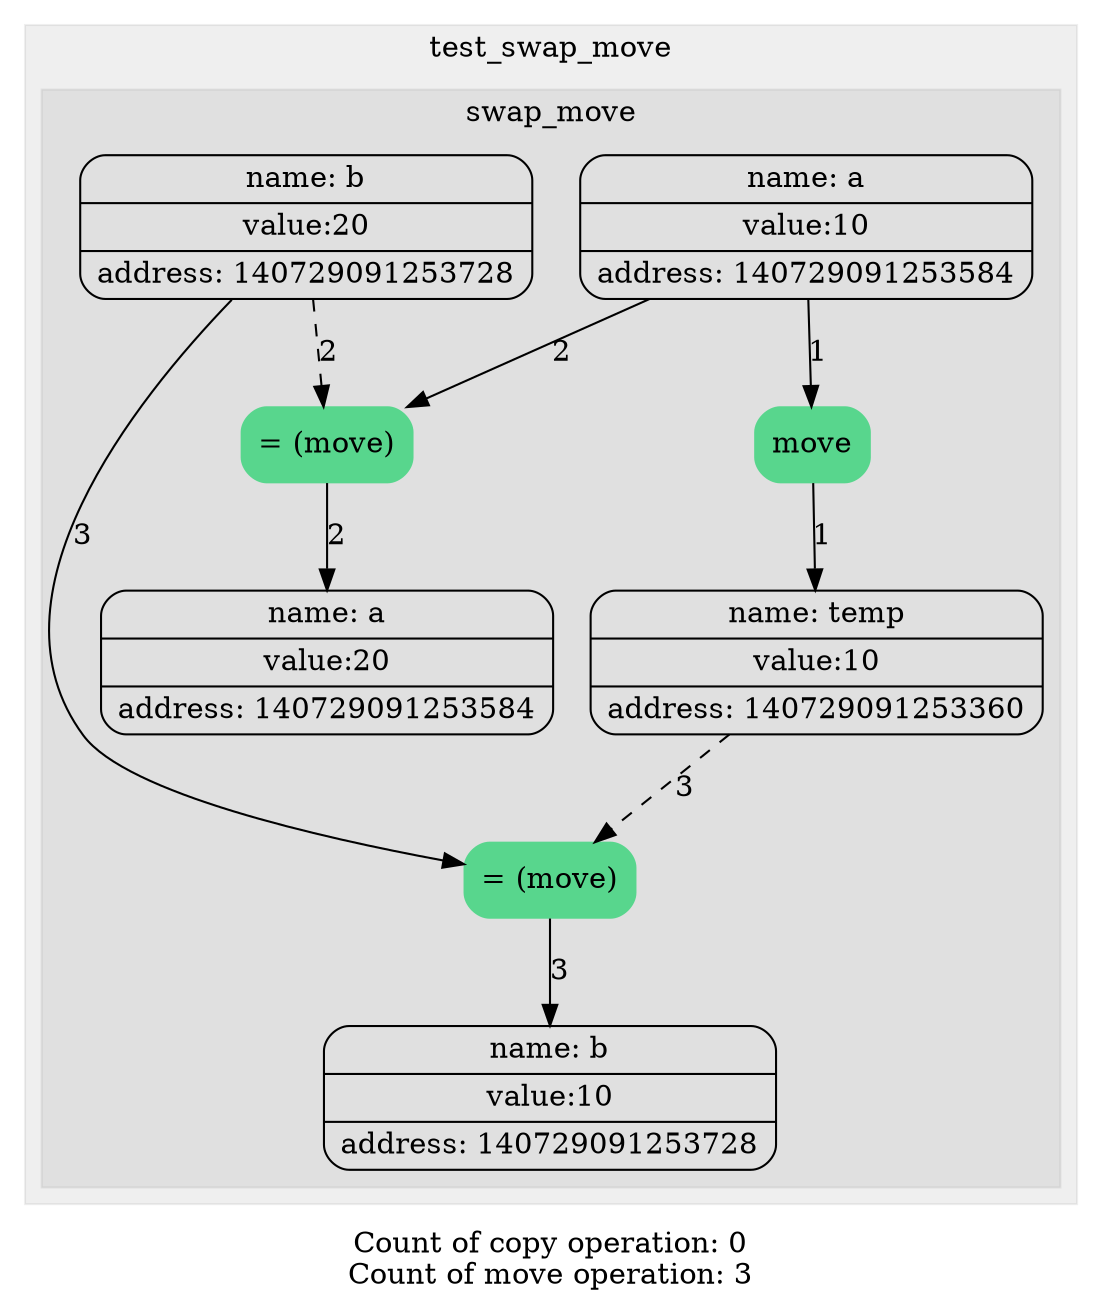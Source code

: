 digraph G{
trankdir=HR;
node[shape=Mrecord];

subgraph "cluster_0" {
label = test_swap_move;
style = filled
color = "#00000010";
1[label="{ {name: tmp0} | {value:10} | {address: 140729091253584}} " color=""style=""fontcolor=""];
1[label="{ {name: a} | {value:10} | {address: 140729091253584}} " color=""style=""fontcolor=""];
2[label="{ {name: tmp1} | {value:20} | {address: 140729091253728}} " color=""style=""fontcolor=""];
2[label="{ {name: b} | {value:20} | {address: 140729091253728}} " color=""style=""fontcolor=""];
subgraph "cluster_1" {
label = swap_move;
style = filled
color = "#00000010";
3[label = "move" color = "#58D68D" style = "filled" fontcolor = "" ];
edge[style = "" color = ""label = "1"fontcolor = ""]1->3;
4[label="{ {name: tmp2} | {value:10} | {address: 140729091253360}} " color=""style=""fontcolor=""];
edge[style = "" color = ""label = "1"fontcolor = ""]3->4;
4[label="{ {name: temp} | {value:10} | {address: 140729091253360}} " color=""style=""fontcolor=""];
5[label = "= (move)" color = "#58D68D" style = "filled" fontcolor = "" ];
edge[style = "" color = ""label = "2"fontcolor = ""]1->5;
edge[style = "dashed" color = ""label = "2"fontcolor = ""]2->5;
6[label="{ {name: a} | {value:20} | {address: 140729091253584}} " color=""style=""fontcolor=""];
edge[style = "" color = ""label = "2"fontcolor = ""]5->6;
7[label = "= (move)" color = "#58D68D" style = "filled" fontcolor = "" ];
edge[style = "" color = ""label = "3"fontcolor = ""]2->7;
edge[style = "dashed" color = ""label = "3"fontcolor = ""]4->7;
8[label="{ {name: b} | {value:10} | {address: 140729091253728}} " color=""style=""fontcolor=""];
edge[style = "" color = ""label = "3"fontcolor = ""]7->8;
}
}
label="Count of copy operation: 0
Count of move operation: 3"}